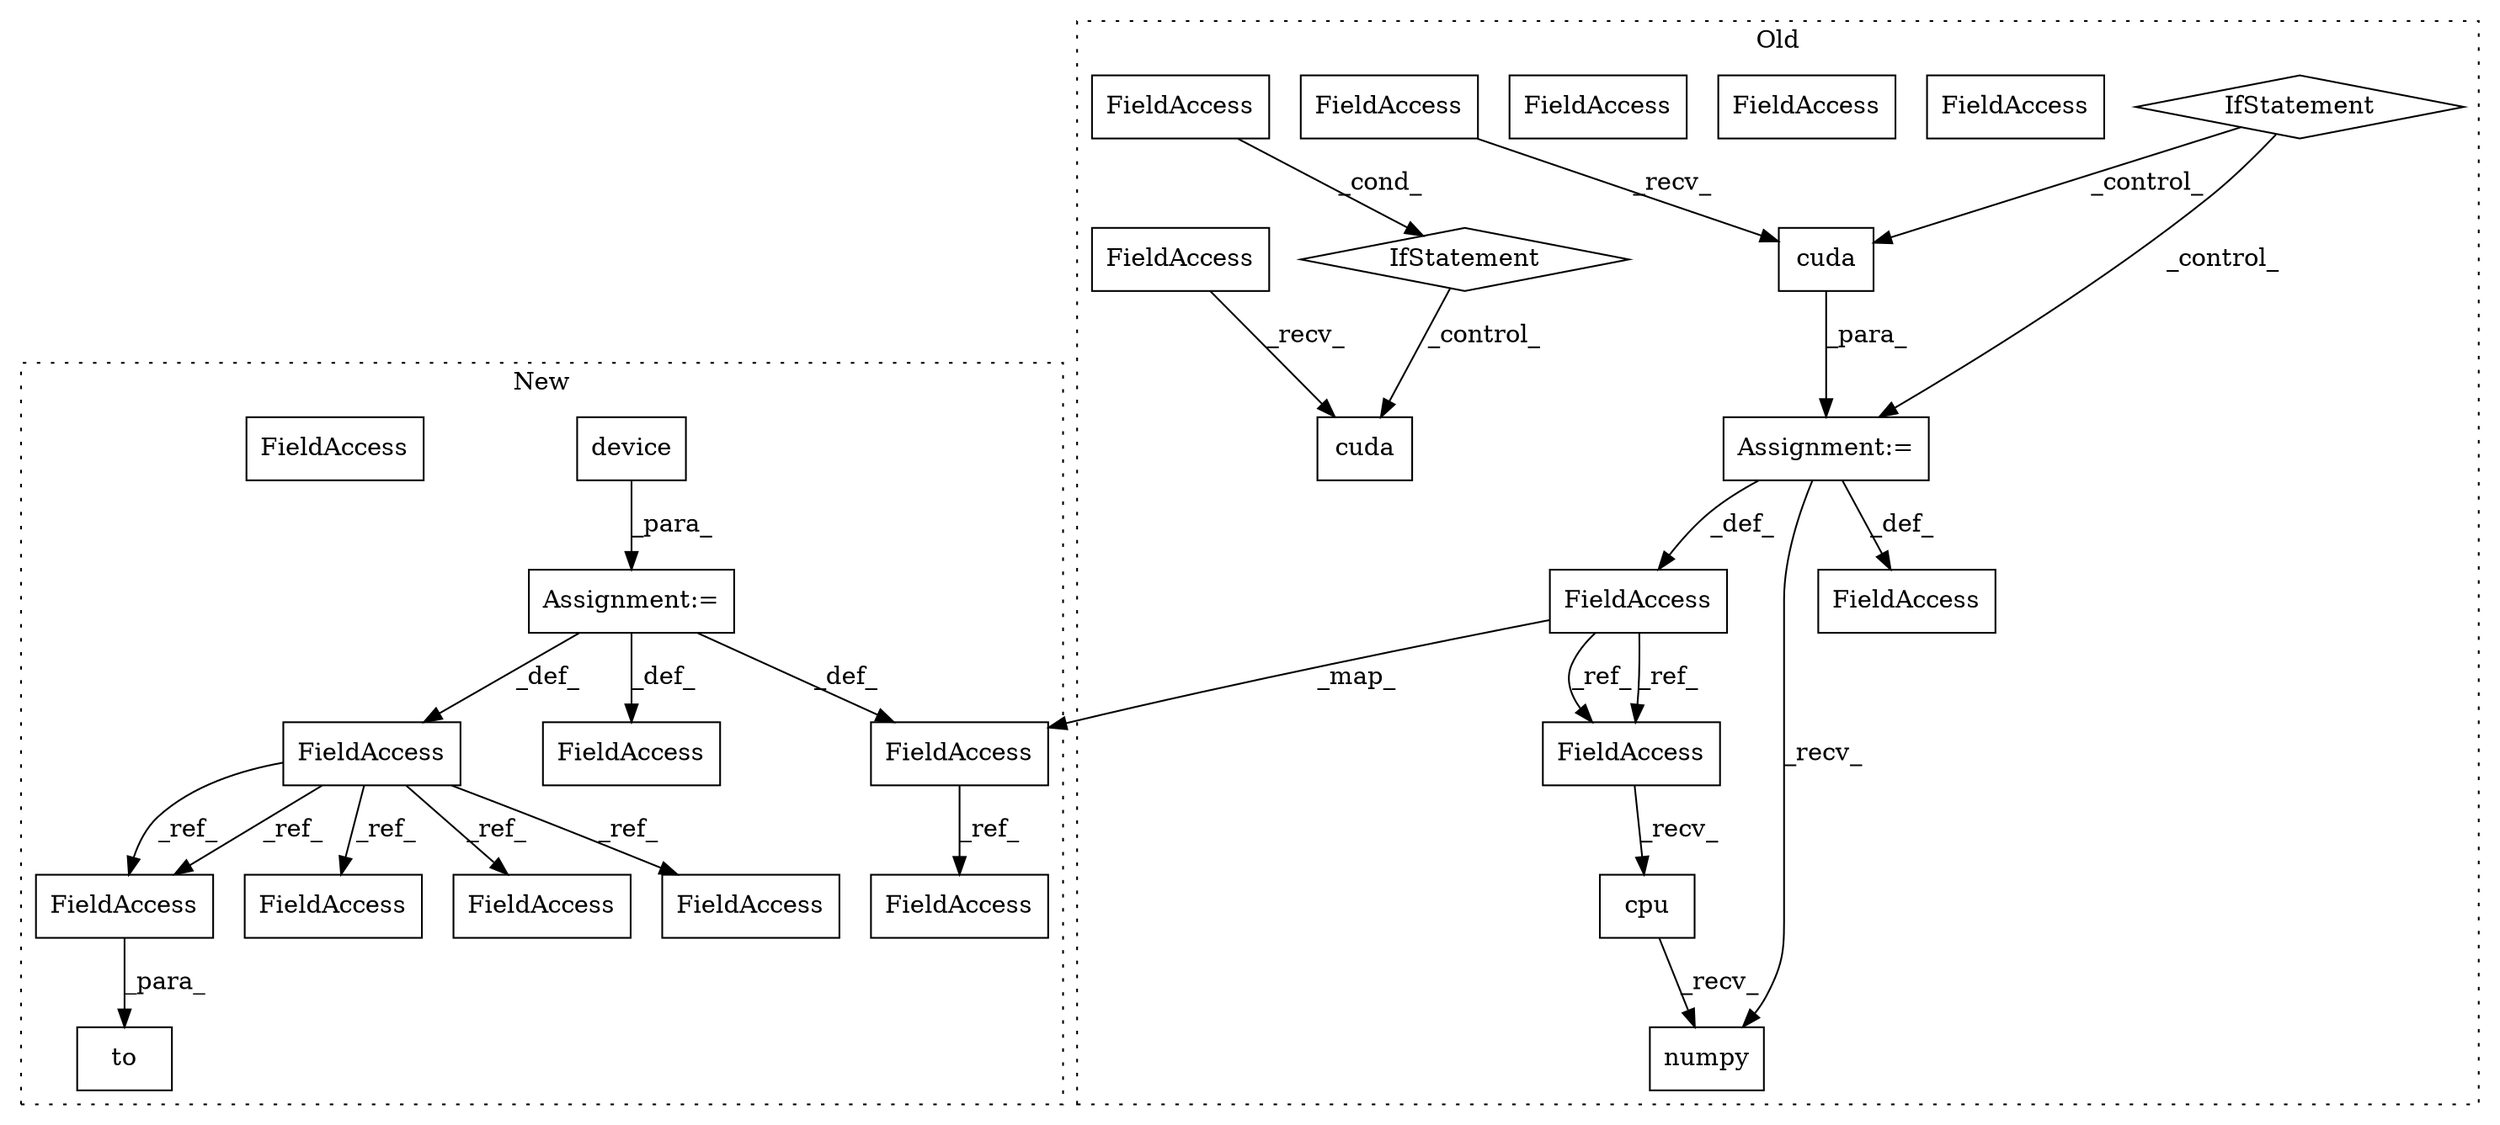digraph G {
subgraph cluster0 {
1 [label="cpu" a="32" s="5964" l="5" shape="box"];
5 [label="Assignment:=" a="7" s="5282" l="1" shape="box"];
6 [label="IfStatement" a="25" s="5210,5223" l="4,2" shape="diamond"];
7 [label="cuda" a="32" s="5295" l="6" shape="box"];
9 [label="numpy" a="32" s="5970" l="7" shape="box"];
10 [label="cuda" a="32" s="4327" l="6" shape="box"];
11 [label="FieldAccess" a="22" s="5283" l="11" shape="box"];
12 [label="FieldAccess" a="22" s="5271" l="11" shape="box"];
13 [label="FieldAccess" a="22" s="4317" l="9" shape="box"];
14 [label="FieldAccess" a="22" s="4894" l="4" shape="box"];
19 [label="FieldAccess" a="22" s="5948" l="10" shape="box"];
20 [label="IfStatement" a="25" s="4292,4305" l="4,2" shape="diamond"];
22 [label="FieldAccess" a="22" s="5811" l="10" shape="box"];
25 [label="FieldAccess" a="22" s="5283" l="11" shape="box"];
26 [label="FieldAccess" a="22" s="5948" l="10" shape="box"];
28 [label="FieldAccess" a="22" s="4296" l="4" shape="box"];
label = "Old";
style="dotted";
}
subgraph cluster1 {
2 [label="device" a="32" s="3914,3947" l="7,1" shape="box"];
3 [label="to" a="32" s="4254,4263" l="3,1" shape="box"];
4 [label="Assignment:=" a="7" s="3907" l="1" shape="box"];
8 [label="FieldAccess" a="22" s="4257" l="6" shape="box"];
15 [label="FieldAccess" a="22" s="3901" l="6" shape="box"];
16 [label="FieldAccess" a="22" s="4794" l="6" shape="box"];
17 [label="FieldAccess" a="22" s="4728" l="6" shape="box"];
18 [label="FieldAccess" a="22" s="5030" l="6" shape="box"];
21 [label="FieldAccess" a="22" s="5525" l="10" shape="box"];
23 [label="FieldAccess" a="22" s="5662" l="10" shape="box"];
24 [label="FieldAccess" a="22" s="4913" l="11" shape="box"];
27 [label="FieldAccess" a="22" s="4257" l="6" shape="box"];
label = "New";
style="dotted";
}
1 -> 9 [label="_recv_"];
2 -> 4 [label="_para_"];
4 -> 24 [label="_def_"];
4 -> 15 [label="_def_"];
4 -> 21 [label="_def_"];
5 -> 9 [label="_recv_"];
5 -> 22 [label="_def_"];
5 -> 12 [label="_def_"];
6 -> 5 [label="_control_"];
6 -> 7 [label="_control_"];
7 -> 5 [label="_para_"];
13 -> 10 [label="_recv_"];
15 -> 16 [label="_ref_"];
15 -> 17 [label="_ref_"];
15 -> 27 [label="_ref_"];
15 -> 18 [label="_ref_"];
15 -> 27 [label="_ref_"];
20 -> 10 [label="_control_"];
21 -> 23 [label="_ref_"];
22 -> 26 [label="_ref_"];
22 -> 26 [label="_ref_"];
22 -> 21 [label="_map_"];
25 -> 7 [label="_recv_"];
26 -> 1 [label="_recv_"];
27 -> 3 [label="_para_"];
28 -> 20 [label="_cond_"];
}